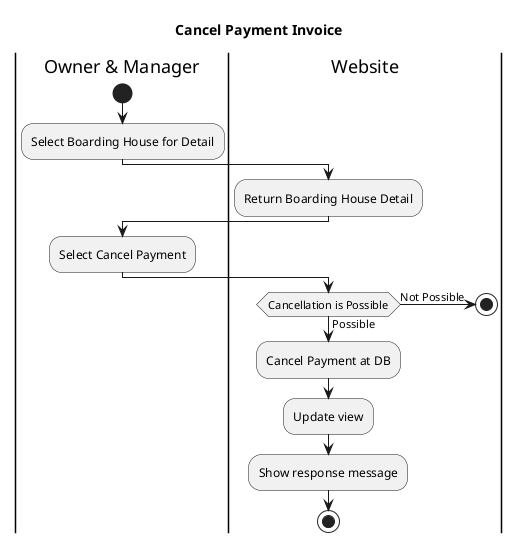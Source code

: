 @startuml
title Cancel Payment Invoice
|Owner & Manager|
start
:Select Boarding House for Detail;
|Website|
:Return Boarding House Detail;
|Owner & Manager|
:Select Cancel Payment;

|Website|
if(Cancellation is Possible) then (Possible)
    :Cancel Payment at DB;
    :Update view;
else (Not Possible)
    stop
endif
:Show response message;
stop
@enduml